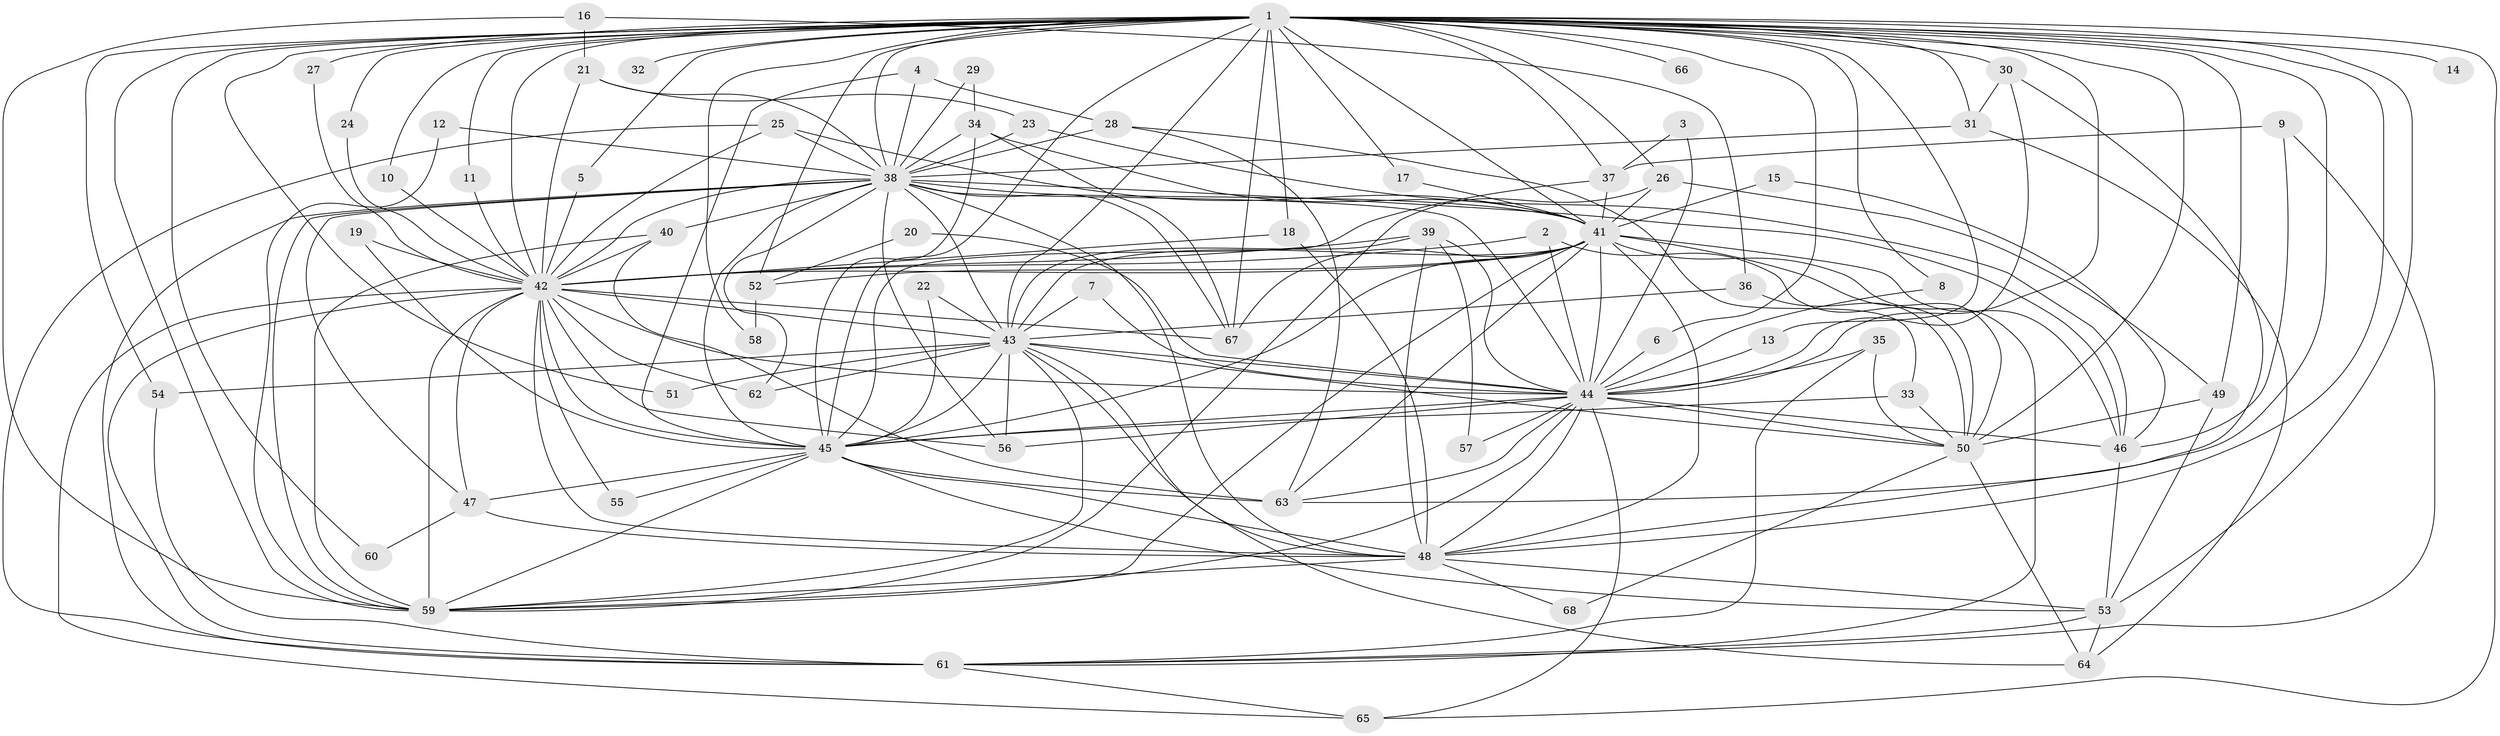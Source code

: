 // original degree distribution, {18: 0.014814814814814815, 36: 0.007407407407407408, 14: 0.007407407407407408, 21: 0.007407407407407408, 24: 0.007407407407407408, 20: 0.007407407407407408, 29: 0.007407407407407408, 35: 0.007407407407407408, 26: 0.007407407407407408, 2: 0.5185185185185185, 5: 0.044444444444444446, 3: 0.24444444444444444, 7: 0.014814814814814815, 8: 0.014814814814814815, 4: 0.08148148148148149, 6: 0.007407407407407408}
// Generated by graph-tools (version 1.1) at 2025/25/03/09/25 03:25:53]
// undirected, 68 vertices, 194 edges
graph export_dot {
graph [start="1"]
  node [color=gray90,style=filled];
  1;
  2;
  3;
  4;
  5;
  6;
  7;
  8;
  9;
  10;
  11;
  12;
  13;
  14;
  15;
  16;
  17;
  18;
  19;
  20;
  21;
  22;
  23;
  24;
  25;
  26;
  27;
  28;
  29;
  30;
  31;
  32;
  33;
  34;
  35;
  36;
  37;
  38;
  39;
  40;
  41;
  42;
  43;
  44;
  45;
  46;
  47;
  48;
  49;
  50;
  51;
  52;
  53;
  54;
  55;
  56;
  57;
  58;
  59;
  60;
  61;
  62;
  63;
  64;
  65;
  66;
  67;
  68;
  1 -- 5 [weight=1.0];
  1 -- 6 [weight=1.0];
  1 -- 8 [weight=1.0];
  1 -- 10 [weight=1.0];
  1 -- 11 [weight=1.0];
  1 -- 13 [weight=1.0];
  1 -- 14 [weight=2.0];
  1 -- 17 [weight=1.0];
  1 -- 18 [weight=1.0];
  1 -- 24 [weight=1.0];
  1 -- 26 [weight=1.0];
  1 -- 27 [weight=1.0];
  1 -- 30 [weight=1.0];
  1 -- 31 [weight=1.0];
  1 -- 32 [weight=1.0];
  1 -- 37 [weight=1.0];
  1 -- 38 [weight=2.0];
  1 -- 41 [weight=3.0];
  1 -- 42 [weight=2.0];
  1 -- 43 [weight=2.0];
  1 -- 44 [weight=3.0];
  1 -- 45 [weight=3.0];
  1 -- 48 [weight=2.0];
  1 -- 49 [weight=1.0];
  1 -- 50 [weight=1.0];
  1 -- 51 [weight=1.0];
  1 -- 52 [weight=2.0];
  1 -- 53 [weight=1.0];
  1 -- 54 [weight=1.0];
  1 -- 58 [weight=2.0];
  1 -- 59 [weight=2.0];
  1 -- 60 [weight=1.0];
  1 -- 63 [weight=1.0];
  1 -- 65 [weight=1.0];
  1 -- 66 [weight=1.0];
  1 -- 67 [weight=1.0];
  2 -- 42 [weight=1.0];
  2 -- 44 [weight=1.0];
  2 -- 50 [weight=1.0];
  3 -- 37 [weight=1.0];
  3 -- 44 [weight=1.0];
  4 -- 28 [weight=1.0];
  4 -- 38 [weight=1.0];
  4 -- 45 [weight=1.0];
  5 -- 42 [weight=1.0];
  6 -- 44 [weight=1.0];
  7 -- 43 [weight=1.0];
  7 -- 44 [weight=1.0];
  8 -- 44 [weight=1.0];
  9 -- 37 [weight=1.0];
  9 -- 46 [weight=1.0];
  9 -- 61 [weight=1.0];
  10 -- 42 [weight=1.0];
  11 -- 42 [weight=1.0];
  12 -- 38 [weight=1.0];
  12 -- 59 [weight=1.0];
  13 -- 44 [weight=1.0];
  15 -- 41 [weight=1.0];
  15 -- 46 [weight=1.0];
  16 -- 21 [weight=1.0];
  16 -- 36 [weight=1.0];
  16 -- 59 [weight=1.0];
  17 -- 41 [weight=1.0];
  18 -- 42 [weight=1.0];
  18 -- 48 [weight=1.0];
  19 -- 42 [weight=1.0];
  19 -- 45 [weight=1.0];
  20 -- 44 [weight=1.0];
  20 -- 52 [weight=1.0];
  21 -- 23 [weight=1.0];
  21 -- 38 [weight=1.0];
  21 -- 42 [weight=1.0];
  22 -- 43 [weight=1.0];
  22 -- 45 [weight=1.0];
  23 -- 38 [weight=1.0];
  23 -- 46 [weight=1.0];
  24 -- 42 [weight=1.0];
  25 -- 38 [weight=1.0];
  25 -- 41 [weight=1.0];
  25 -- 42 [weight=1.0];
  25 -- 61 [weight=2.0];
  26 -- 41 [weight=1.0];
  26 -- 49 [weight=1.0];
  26 -- 59 [weight=1.0];
  27 -- 42 [weight=1.0];
  28 -- 33 [weight=1.0];
  28 -- 38 [weight=1.0];
  28 -- 63 [weight=1.0];
  29 -- 34 [weight=1.0];
  29 -- 38 [weight=1.0];
  30 -- 31 [weight=1.0];
  30 -- 44 [weight=1.0];
  30 -- 48 [weight=1.0];
  31 -- 38 [weight=1.0];
  31 -- 64 [weight=1.0];
  33 -- 45 [weight=1.0];
  33 -- 50 [weight=1.0];
  34 -- 38 [weight=1.0];
  34 -- 41 [weight=1.0];
  34 -- 45 [weight=1.0];
  34 -- 67 [weight=1.0];
  35 -- 44 [weight=1.0];
  35 -- 50 [weight=1.0];
  35 -- 61 [weight=1.0];
  36 -- 43 [weight=1.0];
  36 -- 50 [weight=1.0];
  37 -- 41 [weight=1.0];
  37 -- 45 [weight=1.0];
  38 -- 40 [weight=1.0];
  38 -- 41 [weight=1.0];
  38 -- 42 [weight=1.0];
  38 -- 43 [weight=2.0];
  38 -- 44 [weight=1.0];
  38 -- 45 [weight=2.0];
  38 -- 46 [weight=1.0];
  38 -- 47 [weight=1.0];
  38 -- 48 [weight=2.0];
  38 -- 56 [weight=1.0];
  38 -- 59 [weight=1.0];
  38 -- 61 [weight=1.0];
  38 -- 62 [weight=1.0];
  38 -- 67 [weight=1.0];
  39 -- 42 [weight=1.0];
  39 -- 43 [weight=1.0];
  39 -- 44 [weight=1.0];
  39 -- 48 [weight=1.0];
  39 -- 57 [weight=1.0];
  40 -- 42 [weight=1.0];
  40 -- 59 [weight=1.0];
  40 -- 63 [weight=1.0];
  41 -- 42 [weight=1.0];
  41 -- 43 [weight=1.0];
  41 -- 44 [weight=1.0];
  41 -- 45 [weight=1.0];
  41 -- 46 [weight=1.0];
  41 -- 48 [weight=3.0];
  41 -- 50 [weight=1.0];
  41 -- 52 [weight=1.0];
  41 -- 59 [weight=1.0];
  41 -- 61 [weight=1.0];
  41 -- 63 [weight=1.0];
  41 -- 67 [weight=1.0];
  42 -- 43 [weight=1.0];
  42 -- 44 [weight=1.0];
  42 -- 45 [weight=2.0];
  42 -- 47 [weight=1.0];
  42 -- 48 [weight=2.0];
  42 -- 55 [weight=1.0];
  42 -- 56 [weight=1.0];
  42 -- 59 [weight=2.0];
  42 -- 61 [weight=1.0];
  42 -- 62 [weight=2.0];
  42 -- 65 [weight=1.0];
  42 -- 67 [weight=1.0];
  43 -- 44 [weight=1.0];
  43 -- 45 [weight=1.0];
  43 -- 48 [weight=1.0];
  43 -- 50 [weight=1.0];
  43 -- 51 [weight=1.0];
  43 -- 54 [weight=1.0];
  43 -- 56 [weight=1.0];
  43 -- 59 [weight=1.0];
  43 -- 62 [weight=1.0];
  43 -- 64 [weight=1.0];
  44 -- 45 [weight=1.0];
  44 -- 46 [weight=1.0];
  44 -- 48 [weight=1.0];
  44 -- 50 [weight=2.0];
  44 -- 56 [weight=1.0];
  44 -- 57 [weight=1.0];
  44 -- 59 [weight=1.0];
  44 -- 63 [weight=1.0];
  44 -- 65 [weight=1.0];
  45 -- 47 [weight=1.0];
  45 -- 48 [weight=1.0];
  45 -- 53 [weight=1.0];
  45 -- 55 [weight=1.0];
  45 -- 59 [weight=1.0];
  45 -- 63 [weight=2.0];
  46 -- 53 [weight=1.0];
  47 -- 48 [weight=1.0];
  47 -- 60 [weight=1.0];
  48 -- 53 [weight=1.0];
  48 -- 59 [weight=1.0];
  48 -- 68 [weight=1.0];
  49 -- 50 [weight=1.0];
  49 -- 53 [weight=1.0];
  50 -- 64 [weight=1.0];
  50 -- 68 [weight=1.0];
  52 -- 58 [weight=1.0];
  53 -- 61 [weight=1.0];
  53 -- 64 [weight=1.0];
  54 -- 61 [weight=1.0];
  61 -- 65 [weight=1.0];
}
